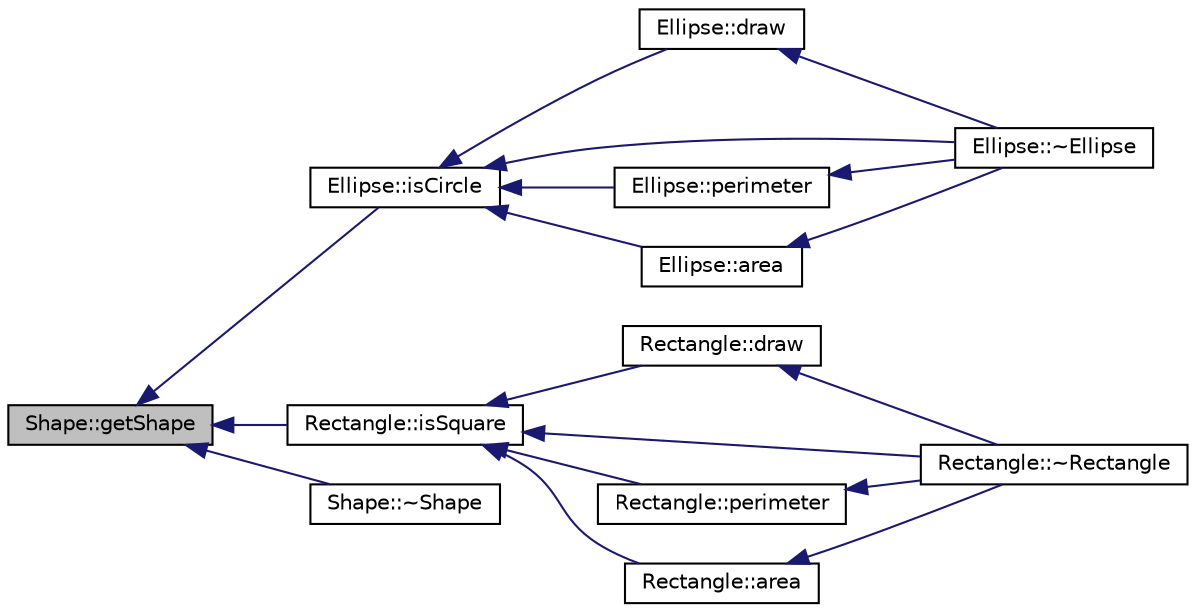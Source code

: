 digraph "Shape::getShape"
{
  edge [fontname="Helvetica",fontsize="10",labelfontname="Helvetica",labelfontsize="10"];
  node [fontname="Helvetica",fontsize="10",shape=record];
  rankdir="LR";
  Node1 [label="Shape::getShape",height=0.2,width=0.4,color="black", fillcolor="grey75", style="filled", fontcolor="black"];
  Node1 -> Node2 [dir="back",color="midnightblue",fontsize="10",style="solid",fontname="Helvetica"];
  Node2 [label="Ellipse::isCircle",height=0.2,width=0.4,color="black", fillcolor="white", style="filled",URL="$classEllipse.html#aeeae8b905e6e3a773d5ca6f693048e1f",tooltip="Method isCircle: Class Ellipse  This method will check if a ellipse is also a circle. Returns bool value.  PRE-CONDITIONS <none> "];
  Node2 -> Node3 [dir="back",color="midnightblue",fontsize="10",style="solid",fontname="Helvetica"];
  Node3 [label="Ellipse::draw",height=0.2,width=0.4,color="black", fillcolor="white", style="filled",URL="$classEllipse.html#af1c5e06340b2df41aaf7de216ea62577",tooltip="Method draw: Class Ellipse  This method will draw an ellipse on the canvas. Returns nothing..."];
  Node3 -> Node4 [dir="back",color="midnightblue",fontsize="10",style="solid",fontname="Helvetica"];
  Node4 [label="Ellipse::~Ellipse",height=0.2,width=0.4,color="black", fillcolor="white", style="filled",URL="$classEllipse.html#a94271a8a2b16101a52491b7e81e28547",tooltip="Destructor ~Ellipse: Class Ellipse  Destructs the ellipse object.  PRE-CONDITIONS <none> ..."];
  Node2 -> Node5 [dir="back",color="midnightblue",fontsize="10",style="solid",fontname="Helvetica"];
  Node5 [label="Ellipse::perimeter",height=0.2,width=0.4,color="black", fillcolor="white", style="filled",URL="$classEllipse.html#a989be9728c47165cb371583d95276616",tooltip="Method perimeter: Class Ellipse  This virtual method will calculate the perimeter of an ellipse..."];
  Node5 -> Node4 [dir="back",color="midnightblue",fontsize="10",style="solid",fontname="Helvetica"];
  Node2 -> Node6 [dir="back",color="midnightblue",fontsize="10",style="solid",fontname="Helvetica"];
  Node6 [label="Ellipse::area",height=0.2,width=0.4,color="black", fillcolor="white", style="filled",URL="$classEllipse.html#adc035e56be53308cbd3557c9df732670",tooltip="Method area: Class Ellipse  This virtual method will calculate the area of a ellipse, which is always zero.  PRE-CONDITIONS <none> "];
  Node6 -> Node4 [dir="back",color="midnightblue",fontsize="10",style="solid",fontname="Helvetica"];
  Node2 -> Node4 [dir="back",color="midnightblue",fontsize="10",style="solid",fontname="Helvetica"];
  Node1 -> Node7 [dir="back",color="midnightblue",fontsize="10",style="solid",fontname="Helvetica"];
  Node7 [label="Rectangle::isSquare",height=0.2,width=0.4,color="black", fillcolor="white", style="filled",URL="$classRectangle.html#a58c892d7b46615ac694d7041b0dfc2e3",tooltip="Method isSquare: Class Rectangle  This method will check if a rectangle is also a square..."];
  Node7 -> Node8 [dir="back",color="midnightblue",fontsize="10",style="solid",fontname="Helvetica"];
  Node8 [label="Rectangle::draw",height=0.2,width=0.4,color="black", fillcolor="white", style="filled",URL="$classRectangle.html#ab29376c2eef482411eeb94721bf8b8e4",tooltip="Method draw: Class Rectangle  This method will draw a Rectangle on the canvas. Returns nothing..."];
  Node8 -> Node9 [dir="back",color="midnightblue",fontsize="10",style="solid",fontname="Helvetica"];
  Node9 [label="Rectangle::~Rectangle",height=0.2,width=0.4,color="black", fillcolor="white", style="filled",URL="$classRectangle.html#a494c076b13aadf26efdce07d23c61ddd",tooltip="Destructor ~Rectangle: Class Rectangle  Destructs the rectangle object.  PRE-CONDITIONS <none> ..."];
  Node7 -> Node10 [dir="back",color="midnightblue",fontsize="10",style="solid",fontname="Helvetica"];
  Node10 [label="Rectangle::perimeter",height=0.2,width=0.4,color="black", fillcolor="white", style="filled",URL="$classRectangle.html#a780c7f267cdd4bc530722ec539482b91",tooltip="Method perimeter: Class Rectangle  This virtual method will calculate the perimeter of a Rectangle..."];
  Node10 -> Node9 [dir="back",color="midnightblue",fontsize="10",style="solid",fontname="Helvetica"];
  Node7 -> Node11 [dir="back",color="midnightblue",fontsize="10",style="solid",fontname="Helvetica"];
  Node11 [label="Rectangle::area",height=0.2,width=0.4,color="black", fillcolor="white", style="filled",URL="$classRectangle.html#aa1ec8bdef1152a1010c9e6de5c58c28b",tooltip="Method area: Class Rectangle  This virtual method will calculate the area of a Rectangle, which multiplies the width by the height.  PRE-CONDITIONS <none> "];
  Node11 -> Node9 [dir="back",color="midnightblue",fontsize="10",style="solid",fontname="Helvetica"];
  Node7 -> Node9 [dir="back",color="midnightblue",fontsize="10",style="solid",fontname="Helvetica"];
  Node1 -> Node12 [dir="back",color="midnightblue",fontsize="10",style="solid",fontname="Helvetica"];
  Node12 [label="Shape::~Shape",height=0.2,width=0.4,color="black", fillcolor="white", style="filled",URL="$classShape.html#ac3b9fc48965274893f25b18aa14ba665",tooltip="Destructor ~Shape: Class Shape  Destructs the shape object.  PRE-CONDITIONS <none> ..."];
}
